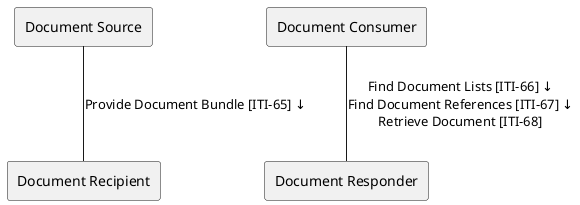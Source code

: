 @startuml
agent "Document Source" as DocumentSource
agent "Document Consumer" as DocumentConsumer
agent "Document Responder" as DocumentResponder
agent "Document Recipient" as DocumentRecipient
DocumentConsumer -- DocumentResponder : "Find Document Lists [ITI-66] ↓\nFind Document References [ITI-67] ↓\nRetrieve Document [ITI-68]"
DocumentSource -- DocumentRecipient : "Provide Document Bundle [ITI-65] ↓"
@enduml
